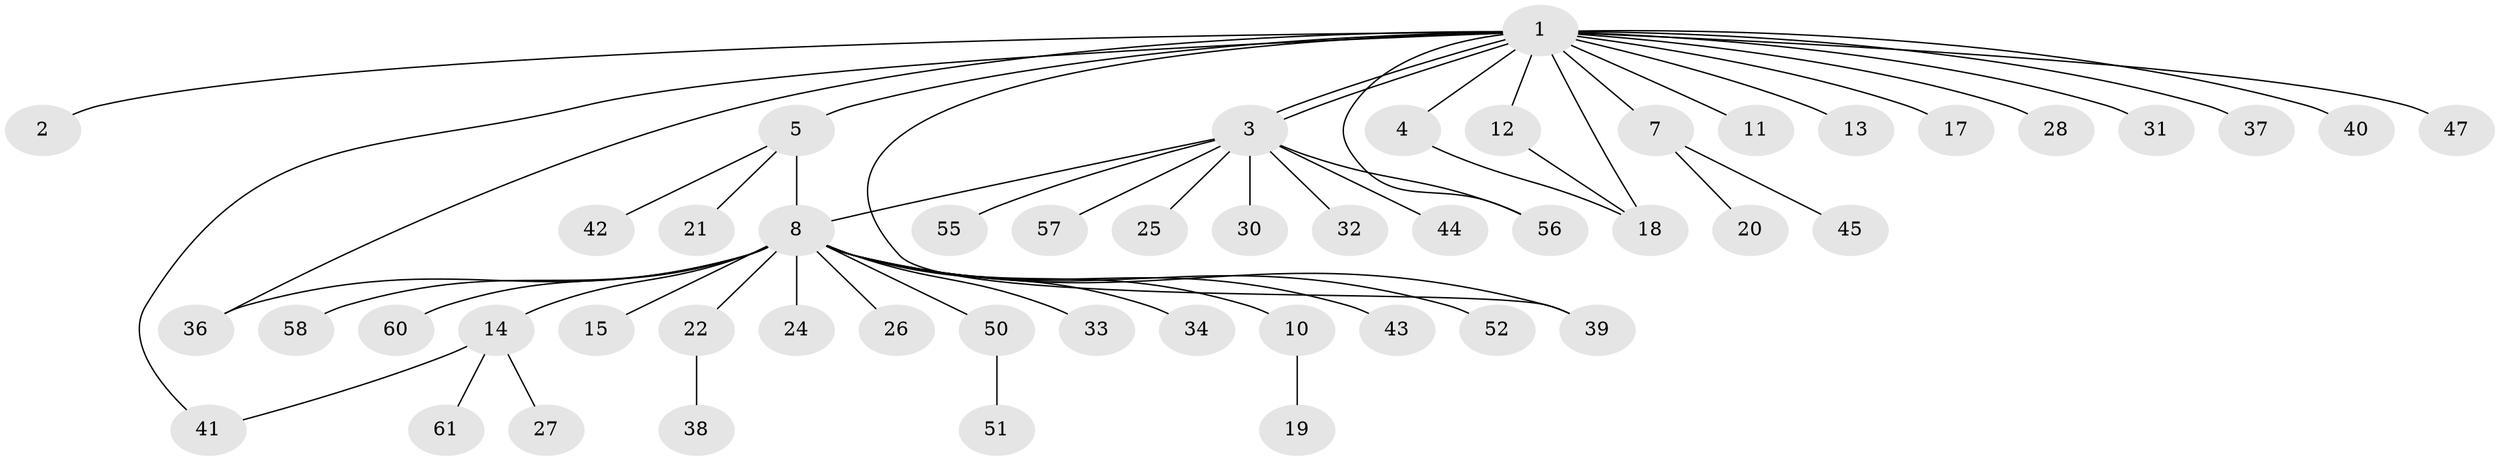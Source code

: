// original degree distribution, {20: 0.016129032258064516, 1: 0.6451612903225806, 11: 0.03225806451612903, 2: 0.1774193548387097, 6: 0.016129032258064516, 4: 0.016129032258064516, 9: 0.016129032258064516, 3: 0.06451612903225806, 5: 0.016129032258064516}
// Generated by graph-tools (version 1.1) at 2025/41/03/06/25 10:41:48]
// undirected, 49 vertices, 56 edges
graph export_dot {
graph [start="1"]
  node [color=gray90,style=filled];
  1 [super="+16"];
  2;
  3 [super="+6"];
  4 [super="+54"];
  5 [super="+62"];
  7 [super="+23"];
  8 [super="+9"];
  10;
  11;
  12 [super="+46"];
  13 [super="+53"];
  14 [super="+29"];
  15;
  17;
  18;
  19;
  20;
  21;
  22 [super="+35"];
  24;
  25;
  26;
  27;
  28;
  30 [super="+49"];
  31;
  32;
  33;
  34;
  36;
  37;
  38;
  39;
  40;
  41;
  42 [super="+48"];
  43;
  44;
  45;
  47;
  50 [super="+59"];
  51;
  52;
  55;
  56;
  57;
  58;
  60;
  61;
  1 -- 2;
  1 -- 3;
  1 -- 3;
  1 -- 4;
  1 -- 5;
  1 -- 7;
  1 -- 11;
  1 -- 12;
  1 -- 13;
  1 -- 18;
  1 -- 28;
  1 -- 31;
  1 -- 36;
  1 -- 37;
  1 -- 39;
  1 -- 40;
  1 -- 41;
  1 -- 47;
  1 -- 56;
  1 -- 17;
  3 -- 25;
  3 -- 30;
  3 -- 32;
  3 -- 44;
  3 -- 55;
  3 -- 56;
  3 -- 57;
  3 -- 8;
  4 -- 18;
  5 -- 8 [weight=2];
  5 -- 21;
  5 -- 42;
  7 -- 20;
  7 -- 45;
  8 -- 10;
  8 -- 14;
  8 -- 15;
  8 -- 34;
  8 -- 39;
  8 -- 43;
  8 -- 52;
  8 -- 58;
  8 -- 60;
  8 -- 33;
  8 -- 36;
  8 -- 50;
  8 -- 22;
  8 -- 24;
  8 -- 26;
  10 -- 19;
  12 -- 18;
  14 -- 27;
  14 -- 41;
  14 -- 61;
  22 -- 38;
  50 -- 51;
}
